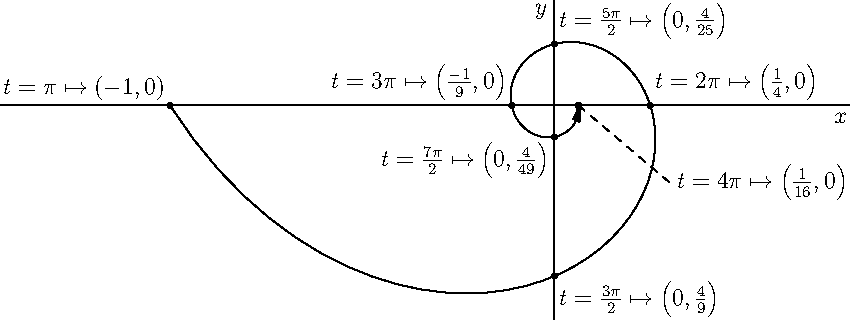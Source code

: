 import graph;
size(15cm,15cm);

xaxis("$x$");
yaxis("$y$");

real x(real t) {return (pi)^2*(1/t)^2*cos(t);}
real y(real t) {return (pi)^2*(1/t)^2*sin(t);}

draw(graph(x,y,pi,4*pi),Arrow);

dot("$t=\pi\mapsto(-1,0)$",(-1,0),NW);
dot("$t=\frac{3\pi}{2}\mapsto\left( 0,\frac{4}{9}
\right)$",(0,-0.444),SE);
dot("$t=2\pi\mapsto\left( \frac{1}{4},0 \right)$",(0.25,0),NE);
dot("$t=\frac{5\pi}{2}\mapsto\left( 0,\frac{4}{25}
\right)$",(0,0.16),NE);
dot("$t=3\pi\mapsto\left( \frac{-1}{9},0 \right)$",(-0.111,0),NW);
dot("$t=\frac{7\pi}{2}\mapsto\left( 0,\frac{4}{49}
\right)$",(0,-0.082),SW);
dot((0.063,0));
draw((0.063,0)--(0.3,-0.2),dashed);
label("$t=4\pi\mapsto\left( \frac{1}{16},0 \right)$",(0.3,-0.2),E);
